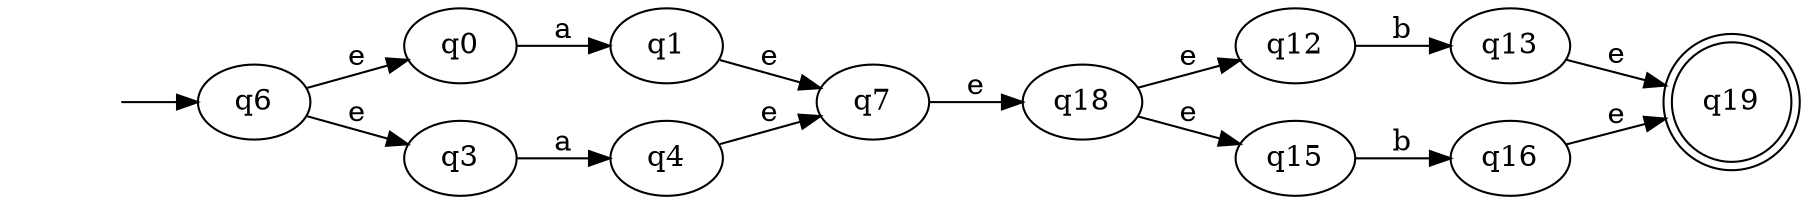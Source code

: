 digraph g{
	rankdir=LR
	-1[style="invis"];
	-1->"q6";
	"q6"->"q0"[label="e"];
	"q6"->"q3"[label="e"];
	"q0"->"q1"[label="a"];
	"q1"->"q7"[label="e"];
	"q3"->"q4"[label="a"];
	"q4"->"q7"[label="e"];
	"q7"->"q18"[label="e"];
	"q18"->"q12"[label="e"];
	"q18"->"q15"[label="e"];
	"q12"->"q13"[label="b"];
	"q13"->"q19"[label="e"];
	"q15"->"q16"[label="b"];
	"q16"->"q19"[label="e"];
	"q19"[shape="doublecircle"];
}